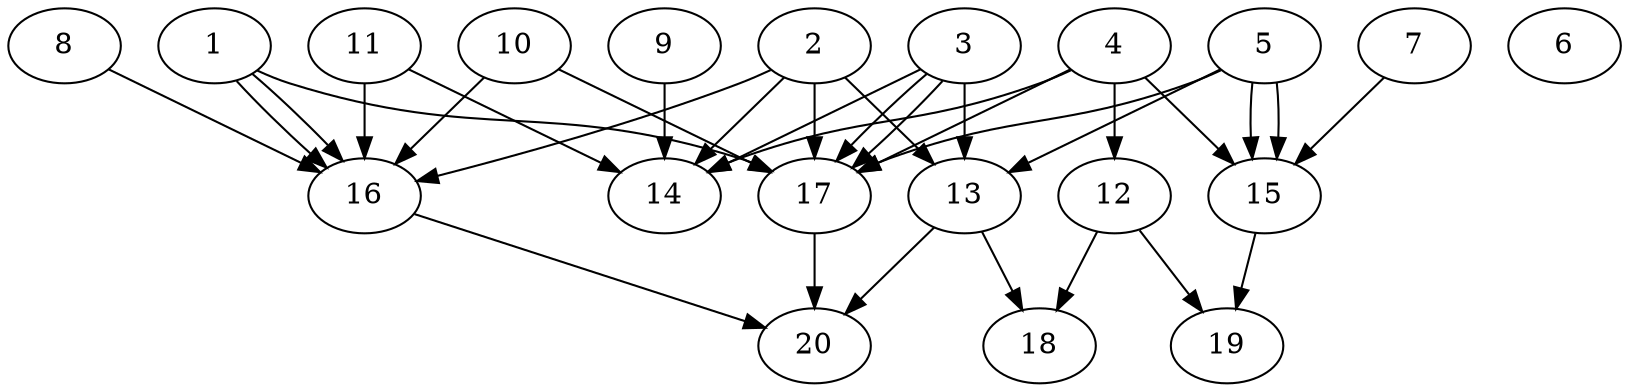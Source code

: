 // DAG automatically generated by daggen at Tue Jul 23 14:25:45 2019
// ./daggen --dot -n 20 --ccr 0.5 --fat 0.7 --regular 0.5 --density 0.6 --mindata 5242880 --maxdata 52428800 
digraph G {
  1 [size="86777856", alpha="0.10", expect_size="43388928"] 
  1 -> 16 [size ="43388928"]
  1 -> 16 [size ="43388928"]
  1 -> 17 [size ="43388928"]
  2 [size="25315328", alpha="0.04", expect_size="12657664"] 
  2 -> 13 [size ="12657664"]
  2 -> 14 [size ="12657664"]
  2 -> 16 [size ="12657664"]
  2 -> 17 [size ="12657664"]
  3 [size="38248448", alpha="0.09", expect_size="19124224"] 
  3 -> 13 [size ="19124224"]
  3 -> 14 [size ="19124224"]
  3 -> 17 [size ="19124224"]
  3 -> 17 [size ="19124224"]
  4 [size="32561152", alpha="0.04", expect_size="16280576"] 
  4 -> 12 [size ="16280576"]
  4 -> 14 [size ="16280576"]
  4 -> 15 [size ="16280576"]
  4 -> 17 [size ="16280576"]
  5 [size="11290624", alpha="0.15", expect_size="5645312"] 
  5 -> 13 [size ="5645312"]
  5 -> 15 [size ="5645312"]
  5 -> 15 [size ="5645312"]
  5 -> 17 [size ="5645312"]
  6 [size="60323840", alpha="0.02", expect_size="30161920"] 
  7 [size="86847488", alpha="0.08", expect_size="43423744"] 
  7 -> 15 [size ="43423744"]
  8 [size="64249856", alpha="0.16", expect_size="32124928"] 
  8 -> 16 [size ="32124928"]
  9 [size="93949952", alpha="0.05", expect_size="46974976"] 
  9 -> 14 [size ="46974976"]
  10 [size="80427008", alpha="0.12", expect_size="40213504"] 
  10 -> 16 [size ="40213504"]
  10 -> 17 [size ="40213504"]
  11 [size="51294208", alpha="0.13", expect_size="25647104"] 
  11 -> 14 [size ="25647104"]
  11 -> 16 [size ="25647104"]
  12 [size="100435968", alpha="0.18", expect_size="50217984"] 
  12 -> 18 [size ="50217984"]
  12 -> 19 [size ="50217984"]
  13 [size="24303616", alpha="0.18", expect_size="12151808"] 
  13 -> 18 [size ="12151808"]
  13 -> 20 [size ="12151808"]
  14 [size="66174976", alpha="0.16", expect_size="33087488"] 
  15 [size="85051392", alpha="0.04", expect_size="42525696"] 
  15 -> 19 [size ="42525696"]
  16 [size="59672576", alpha="0.12", expect_size="29836288"] 
  16 -> 20 [size ="29836288"]
  17 [size="68935680", alpha="0.08", expect_size="34467840"] 
  17 -> 20 [size ="34467840"]
  18 [size="10698752", alpha="0.16", expect_size="5349376"] 
  19 [size="86564864", alpha="0.10", expect_size="43282432"] 
  20 [size="16500736", alpha="0.04", expect_size="8250368"] 
}
